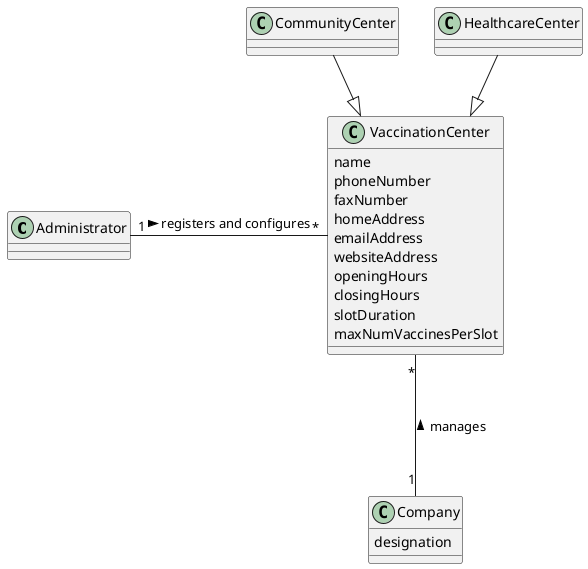 @startuml
'https://plantuml.com/class-diagram

class Administrator
class HealthcareCenter{
}
class CommunityCenter{
}
class Company{
designation
}
class VaccinationCenter{
name
phoneNumber
faxNumber
homeAddress
emailAddress
websiteAddress
openingHours
closingHours
slotDuration
maxNumVaccinesPerSlot
}

Company "1" -up-- "*" VaccinationCenter : manages >
Administrator "1" -right- "*" VaccinationCenter : registers and configures >
VaccinationCenter <|-up- HealthcareCenter
VaccinationCenter <|-up- CommunityCenter


@enduml